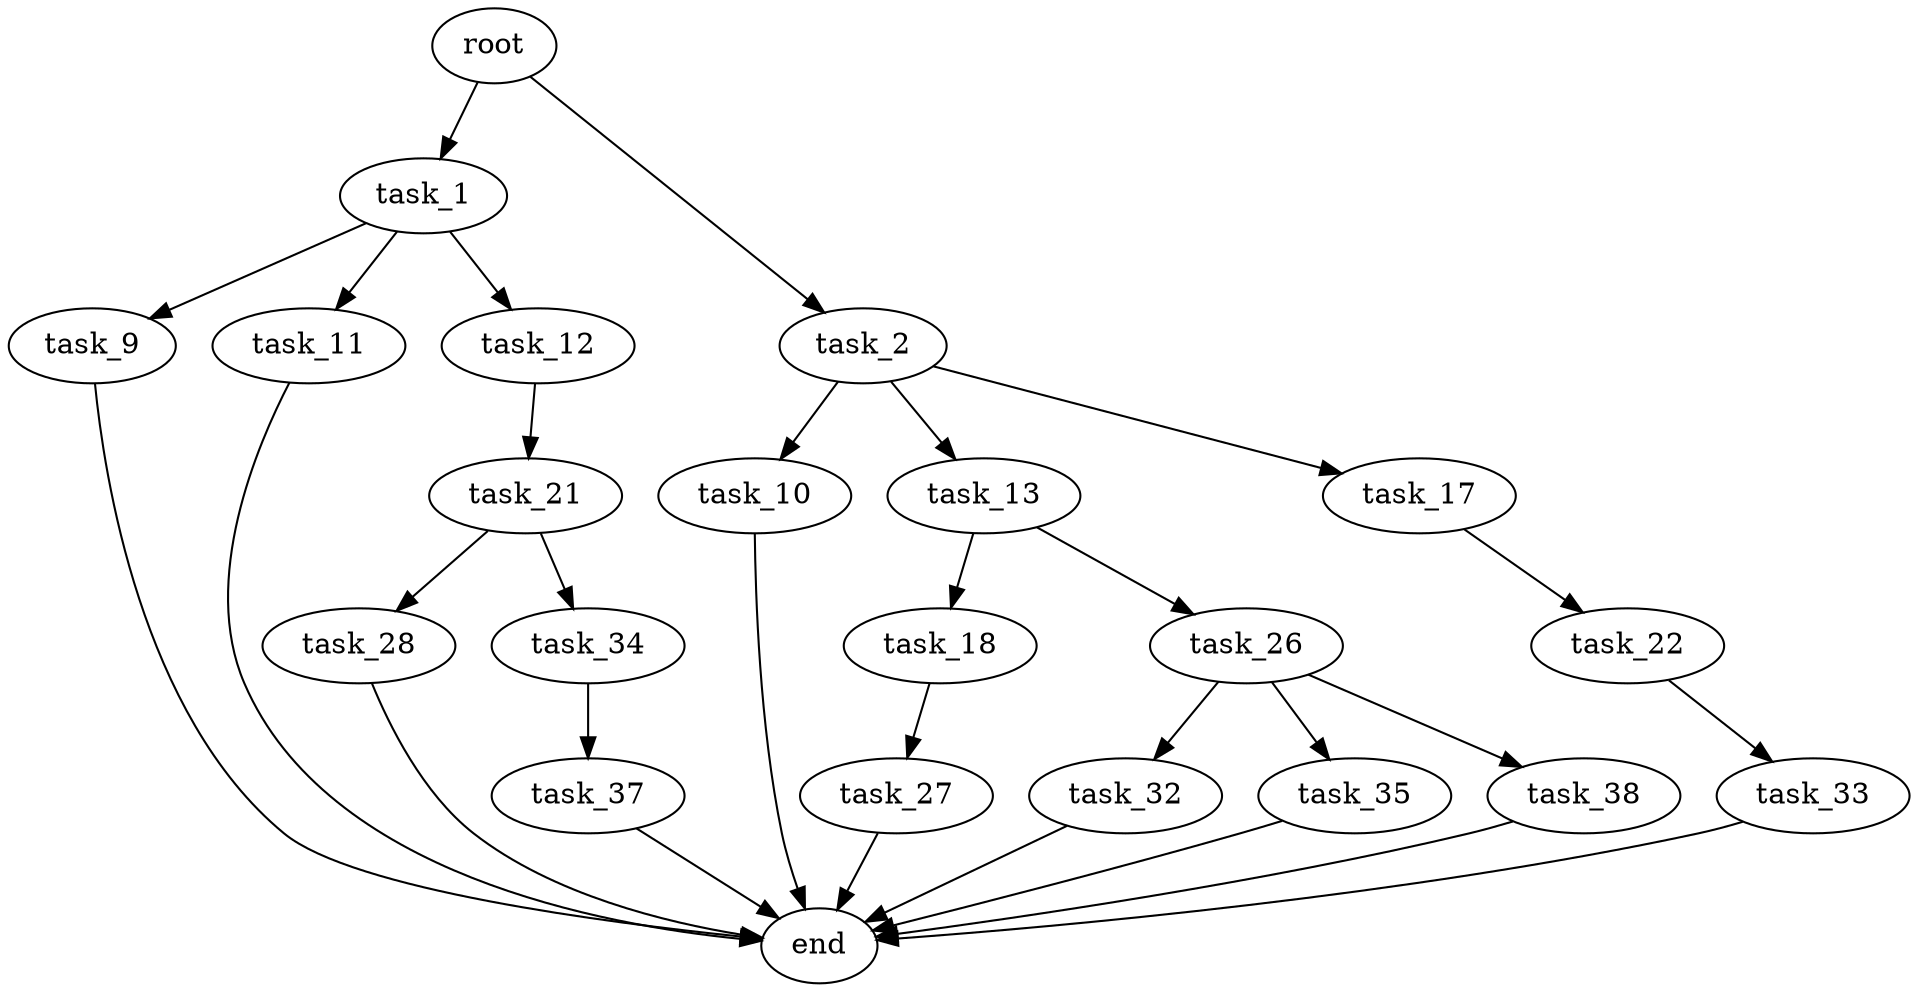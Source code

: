 digraph G {
  root [size="0.000000"];
  task_1 [size="9718952037.000000"];
  task_2 [size="2222350746.000000"];
  task_9 [size="368293445632.000000"];
  task_11 [size="68719476736.000000"];
  task_12 [size="492775681684.000000"];
  task_10 [size="30420785840.000000"];
  task_13 [size="1073741824000.000000"];
  task_17 [size="358653880439.000000"];
  end [size="0.000000"];
  task_21 [size="51211001292.000000"];
  task_18 [size="231928233984.000000"];
  task_26 [size="525685494256.000000"];
  task_22 [size="10336699282.000000"];
  task_27 [size="12464344932.000000"];
  task_28 [size="73356552987.000000"];
  task_34 [size="4595426424.000000"];
  task_33 [size="37355493155.000000"];
  task_32 [size="231928233984.000000"];
  task_35 [size="12471377706.000000"];
  task_38 [size="5335650246.000000"];
  task_37 [size="40217155292.000000"];

  root -> task_1 [size="1.000000"];
  root -> task_2 [size="1.000000"];
  task_1 -> task_9 [size="411041792.000000"];
  task_1 -> task_11 [size="411041792.000000"];
  task_1 -> task_12 [size="411041792.000000"];
  task_2 -> task_10 [size="75497472.000000"];
  task_2 -> task_13 [size="75497472.000000"];
  task_2 -> task_17 [size="75497472.000000"];
  task_9 -> end [size="1.000000"];
  task_11 -> end [size="1.000000"];
  task_12 -> task_21 [size="536870912.000000"];
  task_10 -> end [size="1.000000"];
  task_13 -> task_18 [size="838860800.000000"];
  task_13 -> task_26 [size="838860800.000000"];
  task_17 -> task_22 [size="301989888.000000"];
  task_21 -> task_28 [size="134217728.000000"];
  task_21 -> task_34 [size="134217728.000000"];
  task_18 -> task_27 [size="301989888.000000"];
  task_26 -> task_32 [size="536870912.000000"];
  task_26 -> task_35 [size="536870912.000000"];
  task_26 -> task_38 [size="536870912.000000"];
  task_22 -> task_33 [size="33554432.000000"];
  task_27 -> end [size="1.000000"];
  task_28 -> end [size="1.000000"];
  task_34 -> task_37 [size="75497472.000000"];
  task_33 -> end [size="1.000000"];
  task_32 -> end [size="1.000000"];
  task_35 -> end [size="1.000000"];
  task_38 -> end [size="1.000000"];
  task_37 -> end [size="1.000000"];
}
